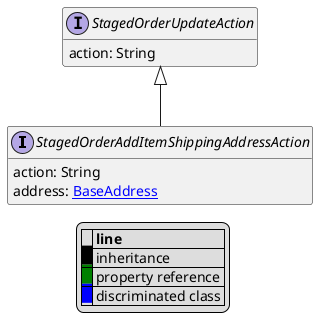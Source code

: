 @startuml

hide empty fields
hide empty methods
legend
|= |= line |
|<back:black>   </back>| inheritance |
|<back:green>   </back>| property reference |
|<back:blue>   </back>| discriminated class |
endlegend
interface StagedOrderAddItemShippingAddressAction [[StagedOrderAddItemShippingAddressAction.svg]] extends StagedOrderUpdateAction {
    action: String
    address: [[BaseAddress.svg BaseAddress]]
}
interface StagedOrderUpdateAction [[StagedOrderUpdateAction.svg]]  {
    action: String
}





@enduml
